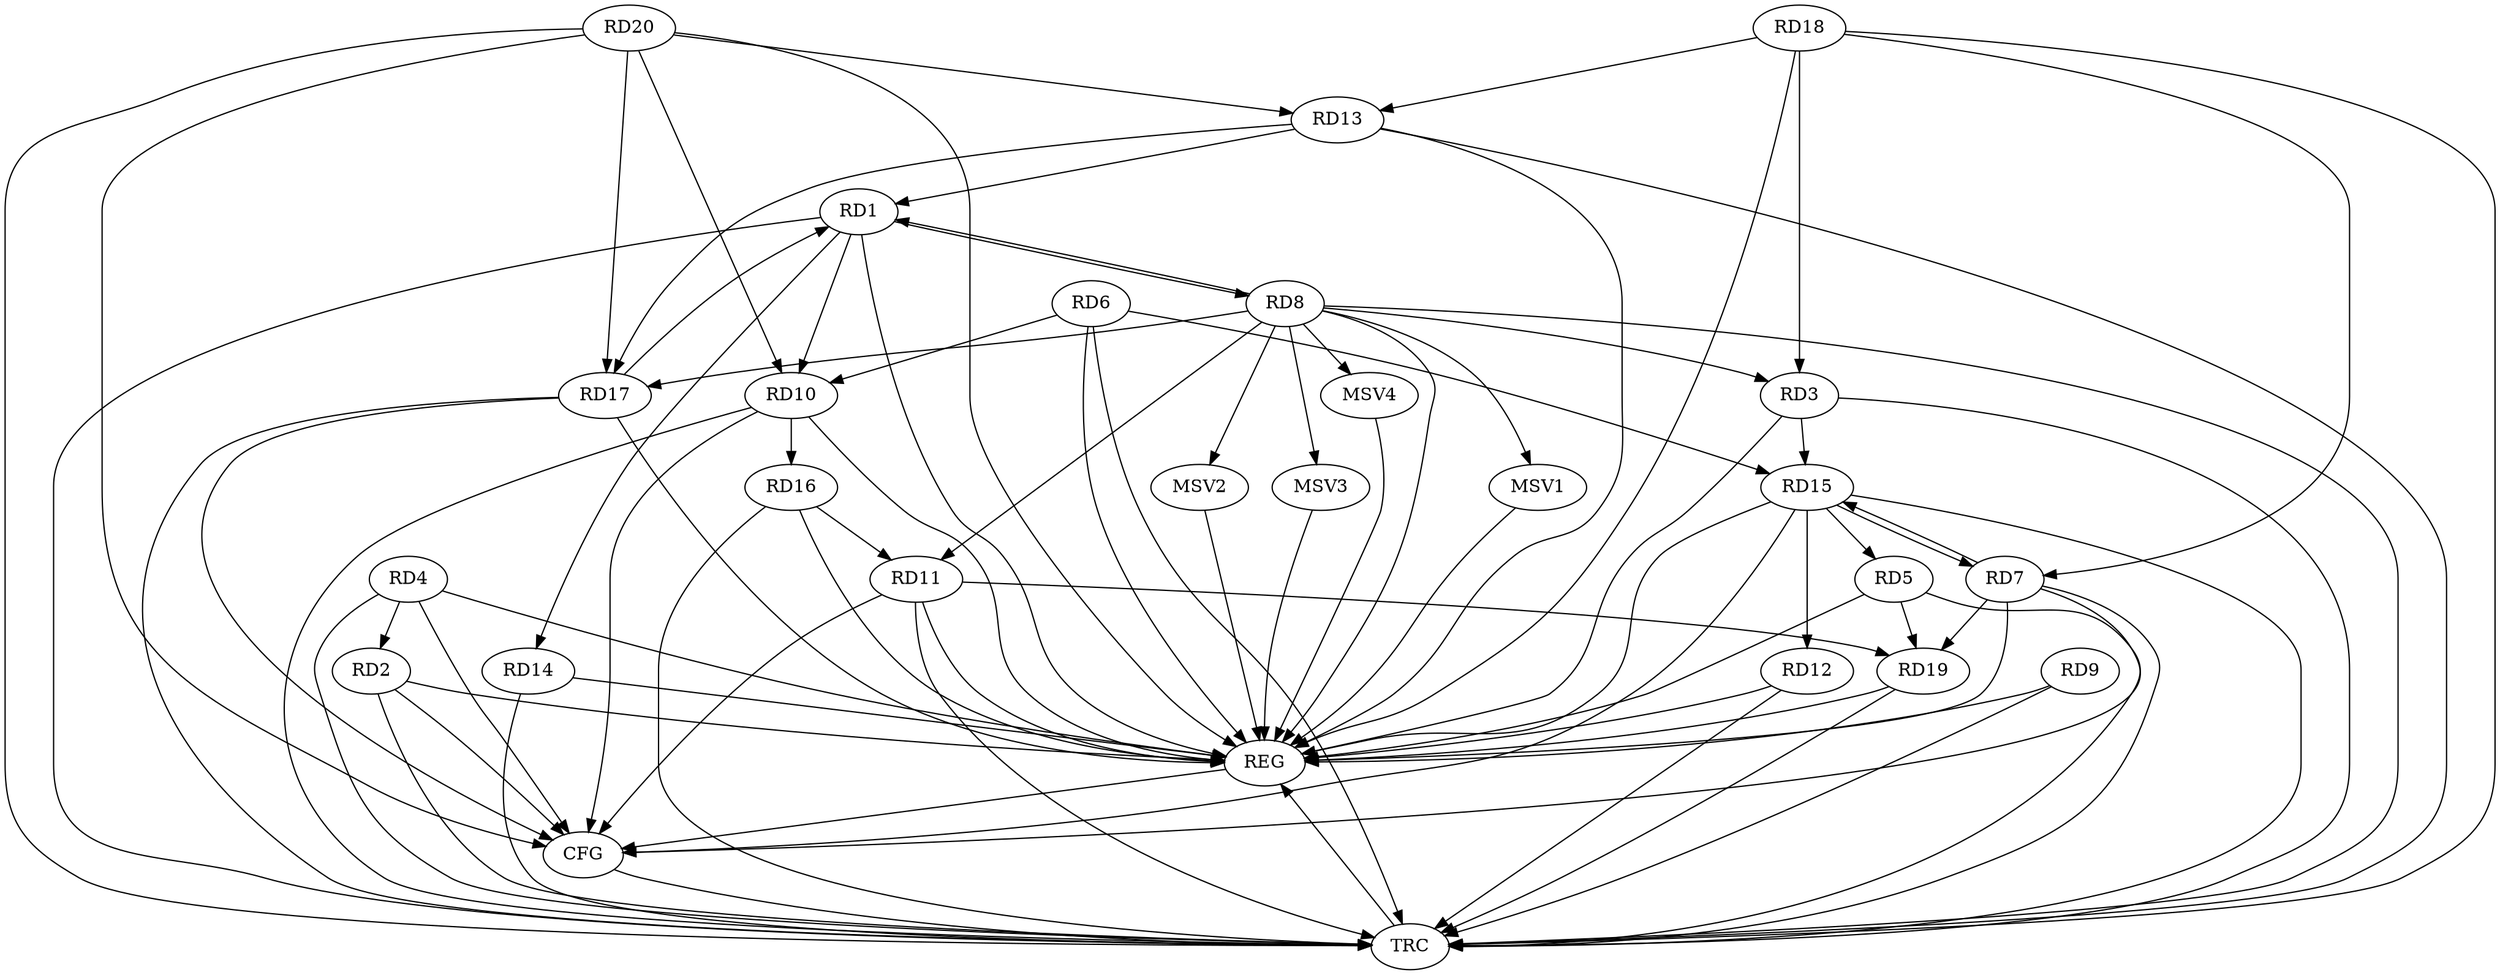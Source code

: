 strict digraph G {
  RD1 [ label="RD1" ];
  RD2 [ label="RD2" ];
  RD3 [ label="RD3" ];
  RD4 [ label="RD4" ];
  RD5 [ label="RD5" ];
  RD6 [ label="RD6" ];
  RD7 [ label="RD7" ];
  RD8 [ label="RD8" ];
  RD9 [ label="RD9" ];
  RD10 [ label="RD10" ];
  RD11 [ label="RD11" ];
  RD12 [ label="RD12" ];
  RD13 [ label="RD13" ];
  RD14 [ label="RD14" ];
  RD15 [ label="RD15" ];
  RD16 [ label="RD16" ];
  RD17 [ label="RD17" ];
  RD18 [ label="RD18" ];
  RD19 [ label="RD19" ];
  RD20 [ label="RD20" ];
  REG [ label="REG" ];
  CFG [ label="CFG" ];
  TRC [ label="TRC" ];
  MSV1 [ label="MSV1" ];
  MSV2 [ label="MSV2" ];
  MSV3 [ label="MSV3" ];
  MSV4 [ label="MSV4" ];
  RD1 -> RD8;
  RD8 -> RD1;
  RD1 -> RD10;
  RD13 -> RD1;
  RD1 -> RD14;
  RD17 -> RD1;
  RD4 -> RD2;
  RD8 -> RD3;
  RD3 -> RD15;
  RD18 -> RD3;
  RD15 -> RD5;
  RD5 -> RD19;
  RD6 -> RD10;
  RD6 -> RD15;
  RD7 -> RD15;
  RD15 -> RD7;
  RD18 -> RD7;
  RD7 -> RD19;
  RD8 -> RD11;
  RD8 -> RD17;
  RD10 -> RD16;
  RD20 -> RD10;
  RD16 -> RD11;
  RD11 -> RD19;
  RD15 -> RD12;
  RD13 -> RD17;
  RD18 -> RD13;
  RD20 -> RD13;
  RD20 -> RD17;
  RD1 -> REG;
  RD2 -> REG;
  RD3 -> REG;
  RD4 -> REG;
  RD5 -> REG;
  RD6 -> REG;
  RD7 -> REG;
  RD8 -> REG;
  RD9 -> REG;
  RD10 -> REG;
  RD11 -> REG;
  RD12 -> REG;
  RD13 -> REG;
  RD14 -> REG;
  RD15 -> REG;
  RD16 -> REG;
  RD17 -> REG;
  RD18 -> REG;
  RD19 -> REG;
  RD20 -> REG;
  RD10 -> CFG;
  RD20 -> CFG;
  RD7 -> CFG;
  RD11 -> CFG;
  RD4 -> CFG;
  RD17 -> CFG;
  RD15 -> CFG;
  RD2 -> CFG;
  REG -> CFG;
  RD1 -> TRC;
  RD2 -> TRC;
  RD3 -> TRC;
  RD4 -> TRC;
  RD5 -> TRC;
  RD6 -> TRC;
  RD7 -> TRC;
  RD8 -> TRC;
  RD9 -> TRC;
  RD10 -> TRC;
  RD11 -> TRC;
  RD12 -> TRC;
  RD13 -> TRC;
  RD14 -> TRC;
  RD15 -> TRC;
  RD16 -> TRC;
  RD17 -> TRC;
  RD18 -> TRC;
  RD19 -> TRC;
  RD20 -> TRC;
  CFG -> TRC;
  TRC -> REG;
  RD8 -> MSV1;
  MSV1 -> REG;
  RD8 -> MSV2;
  MSV2 -> REG;
  RD8 -> MSV3;
  MSV3 -> REG;
  RD8 -> MSV4;
  MSV4 -> REG;
}
